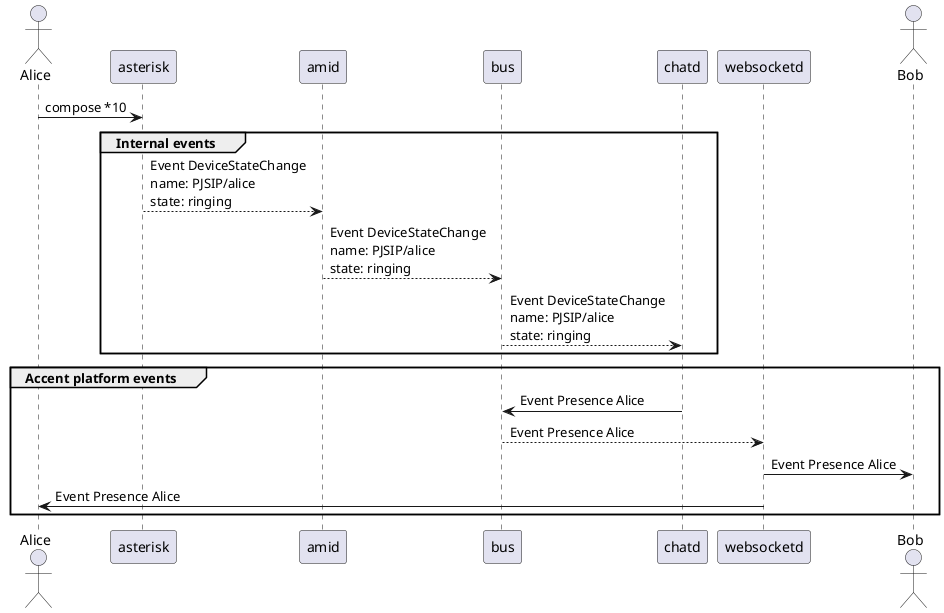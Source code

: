 @startuml

actor Alice
Alice -> asterisk: compose *10

group Internal events
  asterisk --> amid: Event DeviceStateChange\nname: PJSIP/alice\nstate: ringing
  amid --> bus:  Event DeviceStateChange\nname: PJSIP/alice\nstate: ringing
  bus --> chatd:  Event DeviceStateChange\nname: PJSIP/alice\nstate: ringing
end


group Accent platform events
  chatd -> bus: Event Presence Alice
  bus --> websocketd: Event Presence Alice
  actor Bob
  websocketd -> Bob: Event Presence Alice
  websocketd -> Alice: Event Presence Alice
end

@enduml
